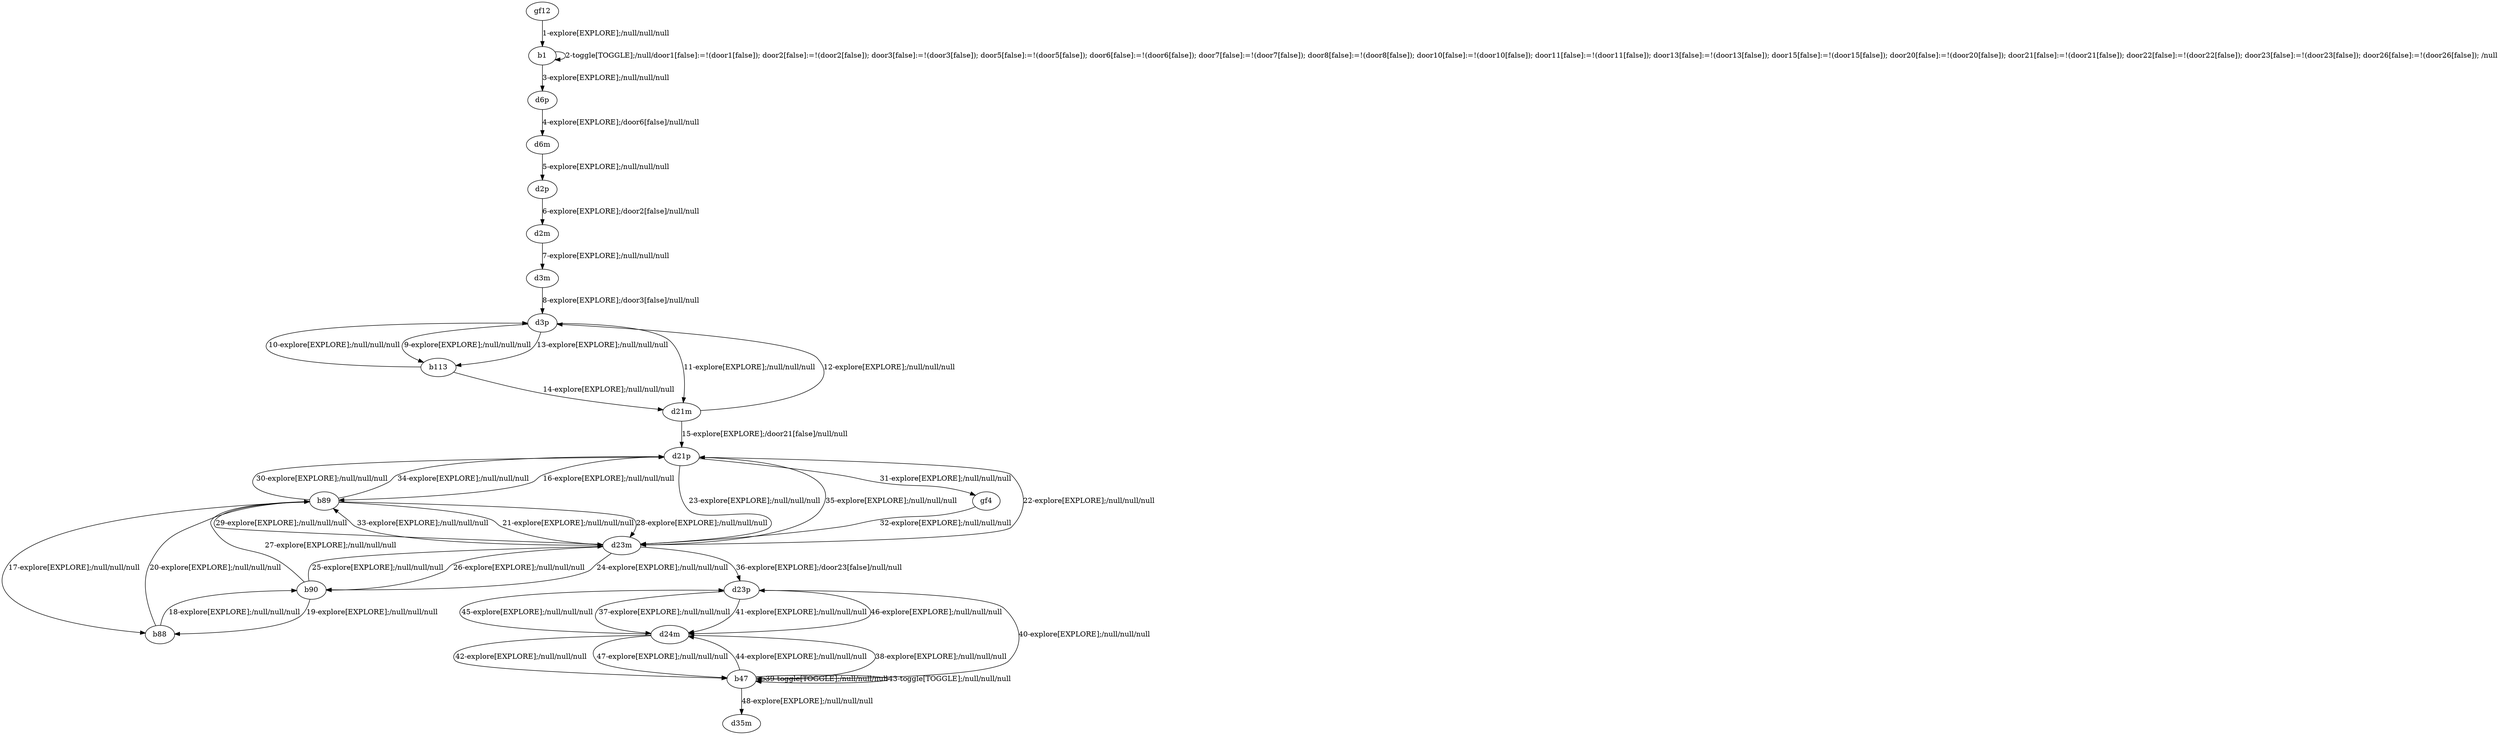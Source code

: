 # Total number of goals covered by this test: 1
# b47 --> d35m

digraph g {
"gf12" -> "b1" [label = "1-explore[EXPLORE];/null/null/null"];
"b1" -> "b1" [label = "2-toggle[TOGGLE];/null/door1[false]:=!(door1[false]); door2[false]:=!(door2[false]); door3[false]:=!(door3[false]); door5[false]:=!(door5[false]); door6[false]:=!(door6[false]); door7[false]:=!(door7[false]); door8[false]:=!(door8[false]); door10[false]:=!(door10[false]); door11[false]:=!(door11[false]); door13[false]:=!(door13[false]); door15[false]:=!(door15[false]); door20[false]:=!(door20[false]); door21[false]:=!(door21[false]); door22[false]:=!(door22[false]); door23[false]:=!(door23[false]); door26[false]:=!(door26[false]); /null"];
"b1" -> "d6p" [label = "3-explore[EXPLORE];/null/null/null"];
"d6p" -> "d6m" [label = "4-explore[EXPLORE];/door6[false]/null/null"];
"d6m" -> "d2p" [label = "5-explore[EXPLORE];/null/null/null"];
"d2p" -> "d2m" [label = "6-explore[EXPLORE];/door2[false]/null/null"];
"d2m" -> "d3m" [label = "7-explore[EXPLORE];/null/null/null"];
"d3m" -> "d3p" [label = "8-explore[EXPLORE];/door3[false]/null/null"];
"d3p" -> "b113" [label = "9-explore[EXPLORE];/null/null/null"];
"b113" -> "d3p" [label = "10-explore[EXPLORE];/null/null/null"];
"d3p" -> "d21m" [label = "11-explore[EXPLORE];/null/null/null"];
"d21m" -> "d3p" [label = "12-explore[EXPLORE];/null/null/null"];
"d3p" -> "b113" [label = "13-explore[EXPLORE];/null/null/null"];
"b113" -> "d21m" [label = "14-explore[EXPLORE];/null/null/null"];
"d21m" -> "d21p" [label = "15-explore[EXPLORE];/door21[false]/null/null"];
"d21p" -> "b89" [label = "16-explore[EXPLORE];/null/null/null"];
"b89" -> "b88" [label = "17-explore[EXPLORE];/null/null/null"];
"b88" -> "b90" [label = "18-explore[EXPLORE];/null/null/null"];
"b90" -> "b88" [label = "19-explore[EXPLORE];/null/null/null"];
"b88" -> "b89" [label = "20-explore[EXPLORE];/null/null/null"];
"b89" -> "d23m" [label = "21-explore[EXPLORE];/null/null/null"];
"d23m" -> "d21p" [label = "22-explore[EXPLORE];/null/null/null"];
"d21p" -> "d23m" [label = "23-explore[EXPLORE];/null/null/null"];
"d23m" -> "b90" [label = "24-explore[EXPLORE];/null/null/null"];
"b90" -> "d23m" [label = "25-explore[EXPLORE];/null/null/null"];
"d23m" -> "b90" [label = "26-explore[EXPLORE];/null/null/null"];
"b90" -> "b89" [label = "27-explore[EXPLORE];/null/null/null"];
"b89" -> "d23m" [label = "28-explore[EXPLORE];/null/null/null"];
"d23m" -> "b89" [label = "29-explore[EXPLORE];/null/null/null"];
"b89" -> "d21p" [label = "30-explore[EXPLORE];/null/null/null"];
"d21p" -> "gf4" [label = "31-explore[EXPLORE];/null/null/null"];
"gf4" -> "d23m" [label = "32-explore[EXPLORE];/null/null/null"];
"d23m" -> "b89" [label = "33-explore[EXPLORE];/null/null/null"];
"b89" -> "d21p" [label = "34-explore[EXPLORE];/null/null/null"];
"d21p" -> "d23m" [label = "35-explore[EXPLORE];/null/null/null"];
"d23m" -> "d23p" [label = "36-explore[EXPLORE];/door23[false]/null/null"];
"d23p" -> "d24m" [label = "37-explore[EXPLORE];/null/null/null"];
"d24m" -> "b47" [label = "38-explore[EXPLORE];/null/null/null"];
"b47" -> "b47" [label = "39-toggle[TOGGLE];/null/null/null"];
"b47" -> "d23p" [label = "40-explore[EXPLORE];/null/null/null"];
"d23p" -> "d24m" [label = "41-explore[EXPLORE];/null/null/null"];
"d24m" -> "b47" [label = "42-explore[EXPLORE];/null/null/null"];
"b47" -> "b47" [label = "43-toggle[TOGGLE];/null/null/null"];
"b47" -> "d24m" [label = "44-explore[EXPLORE];/null/null/null"];
"d24m" -> "d23p" [label = "45-explore[EXPLORE];/null/null/null"];
"d23p" -> "d24m" [label = "46-explore[EXPLORE];/null/null/null"];
"d24m" -> "b47" [label = "47-explore[EXPLORE];/null/null/null"];
"b47" -> "d35m" [label = "48-explore[EXPLORE];/null/null/null"];
}